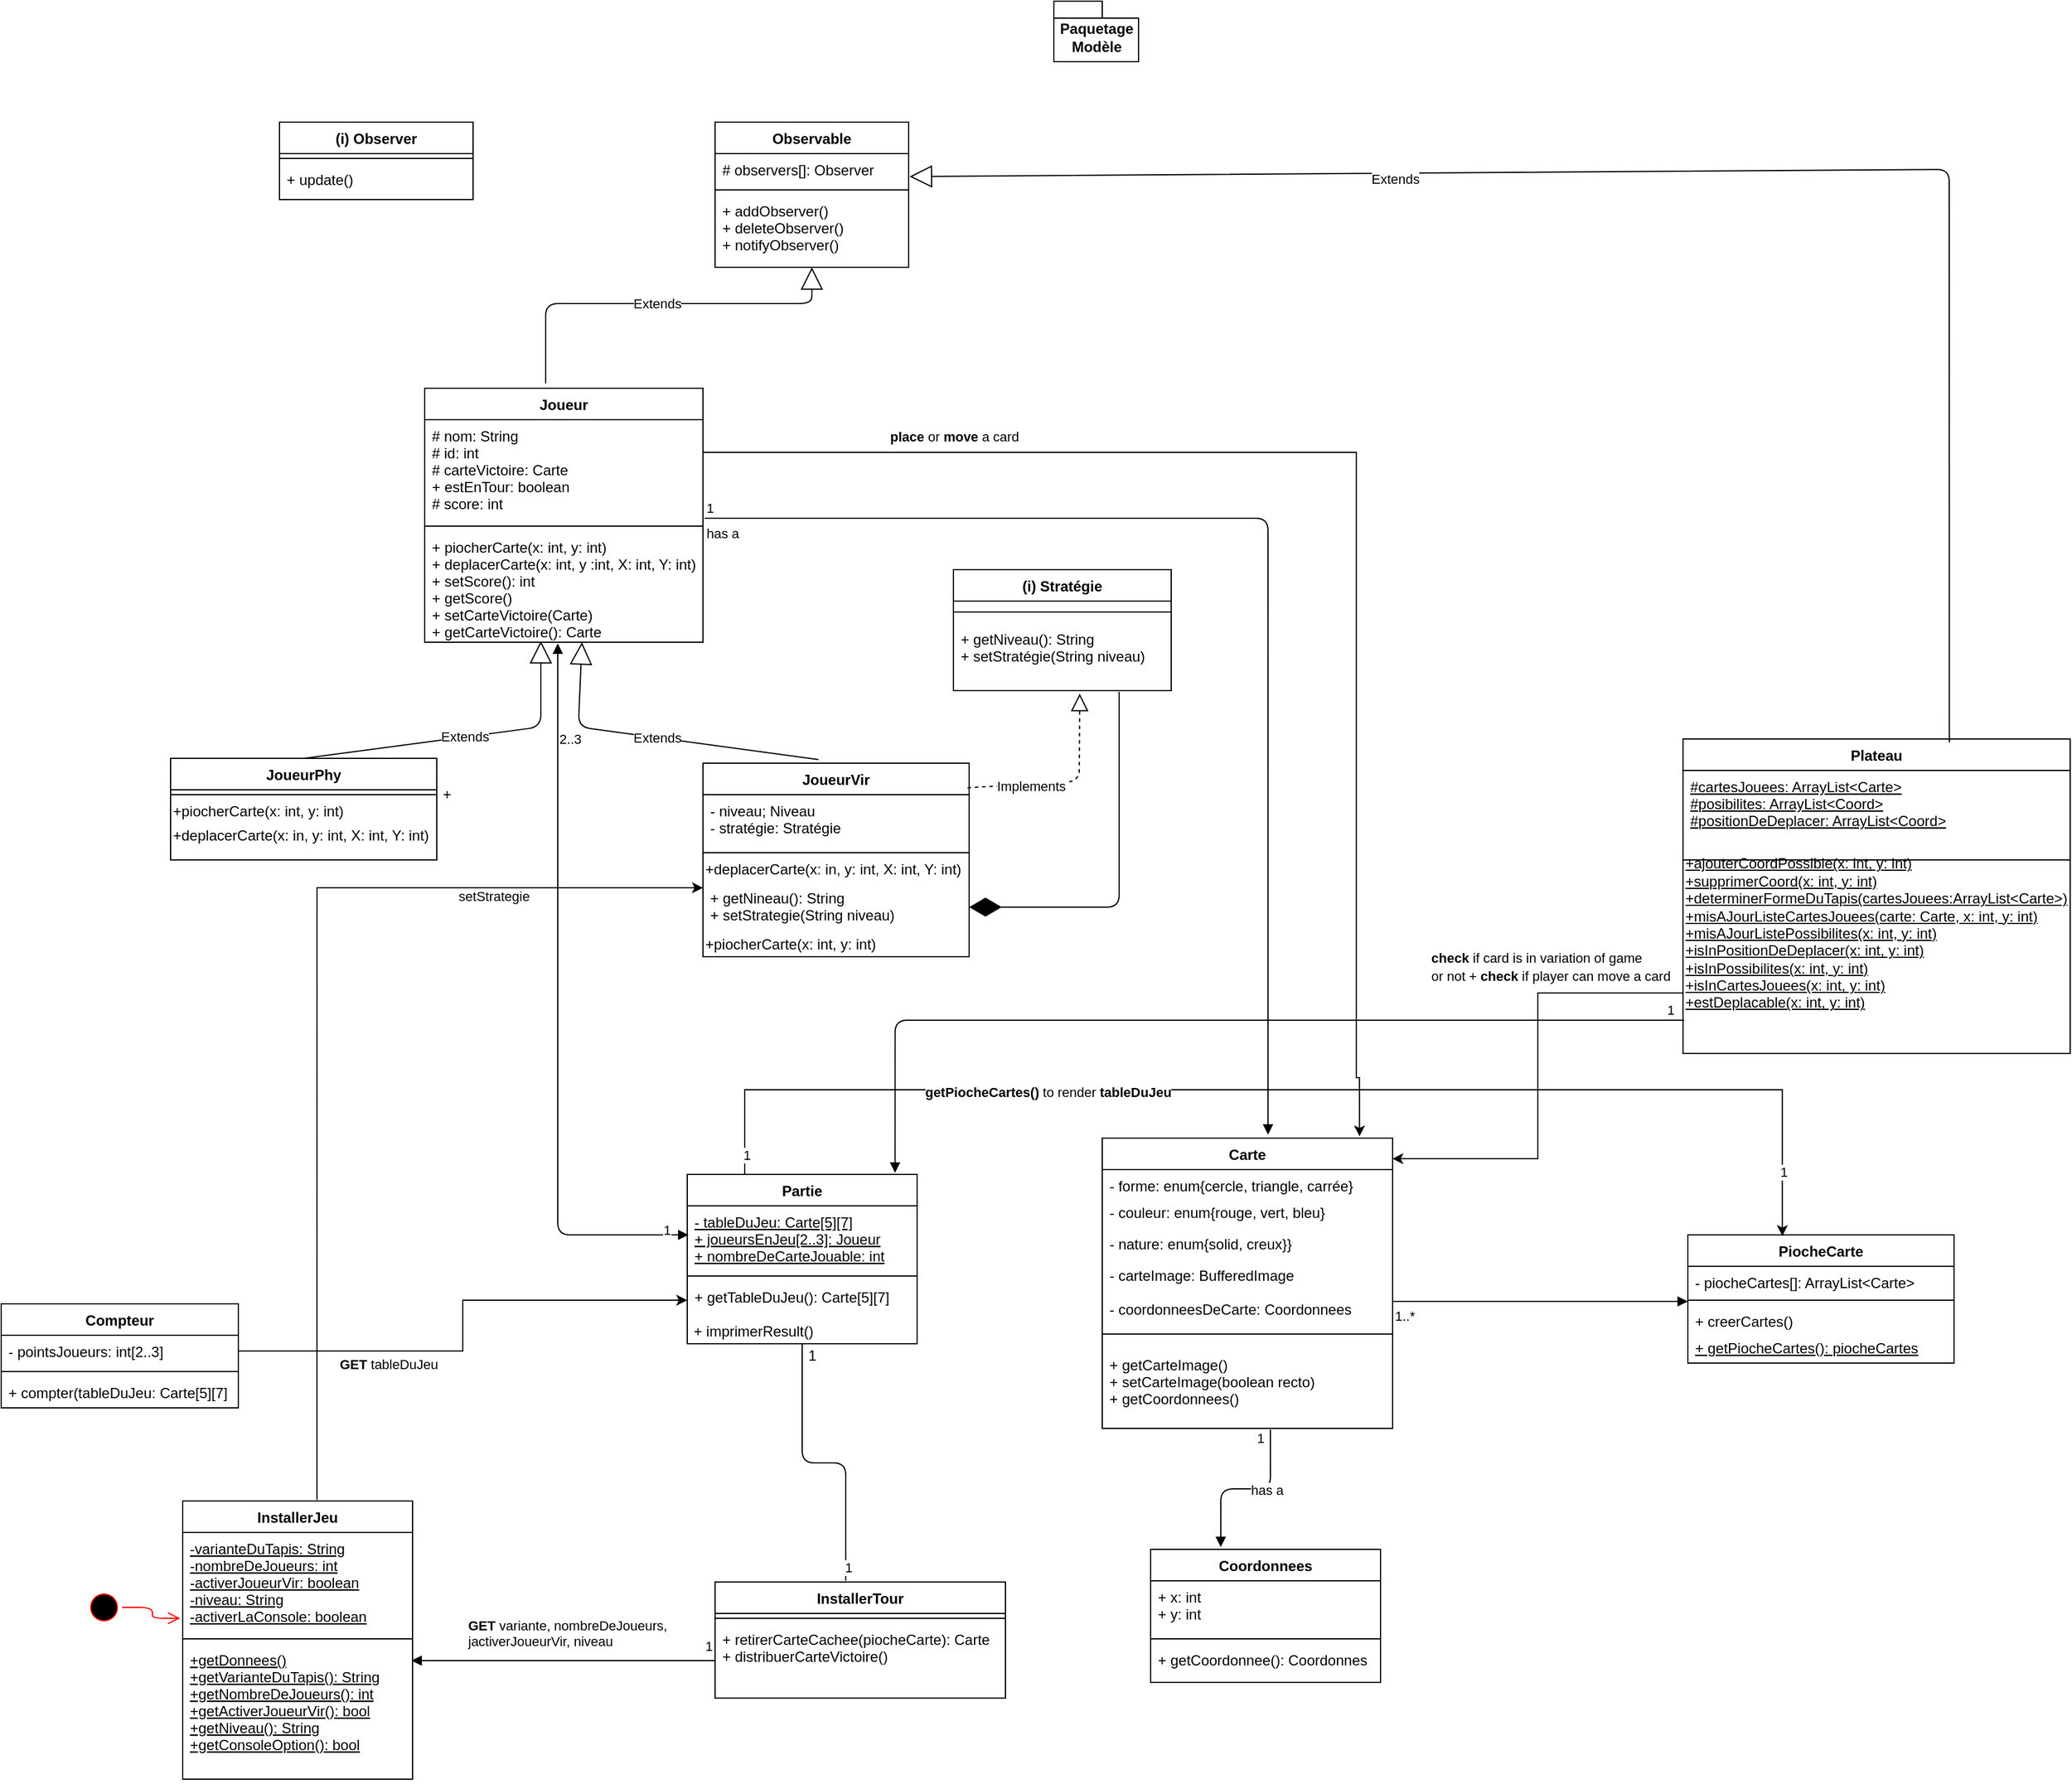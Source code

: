 <mxfile version="14.2.4" type="github">
  <diagram id="C5RBs43oDa-KdzZeNtuy" name="Page-1">
    <mxGraphModel dx="786" dy="1660" grid="1" gridSize="10" guides="1" tooltips="1" connect="1" arrows="1" fold="1" page="1" pageScale="1" pageWidth="827" pageHeight="1169" math="0" shadow="0">
      <root>
        <mxCell id="WIyWlLk6GJQsqaUBKTNV-0" />
        <mxCell id="WIyWlLk6GJQsqaUBKTNV-1" parent="WIyWlLk6GJQsqaUBKTNV-0" />
        <mxCell id="AZChsYfxRMKOv2LDF5ls-53" value="(i) Observer" style="swimlane;fontStyle=1;align=center;verticalAlign=top;childLayout=stackLayout;horizontal=1;startSize=26;horizontalStack=0;resizeParent=1;resizeParentMax=0;resizeLast=0;collapsible=1;marginBottom=0;" parent="WIyWlLk6GJQsqaUBKTNV-1" vertex="1">
          <mxGeometry x="520" y="90" width="160" height="64" as="geometry" />
        </mxCell>
        <mxCell id="AZChsYfxRMKOv2LDF5ls-54" value="" style="line;strokeWidth=1;fillColor=none;align=left;verticalAlign=middle;spacingTop=-1;spacingLeft=3;spacingRight=3;rotatable=0;labelPosition=right;points=[];portConstraint=eastwest;" parent="AZChsYfxRMKOv2LDF5ls-53" vertex="1">
          <mxGeometry y="26" width="160" height="8" as="geometry" />
        </mxCell>
        <mxCell id="AZChsYfxRMKOv2LDF5ls-55" value="+ update()" style="text;strokeColor=none;fillColor=none;align=left;verticalAlign=top;spacingLeft=4;spacingRight=4;overflow=hidden;rotatable=0;points=[[0,0.5],[1,0.5]];portConstraint=eastwest;" parent="AZChsYfxRMKOv2LDF5ls-53" vertex="1">
          <mxGeometry y="34" width="160" height="30" as="geometry" />
        </mxCell>
        <mxCell id="AZChsYfxRMKOv2LDF5ls-56" value="Extends" style="endArrow=block;endSize=16;endFill=0;html=1;fontColor=#000000;exitX=0.5;exitY=0;exitDx=0;exitDy=0;" parent="WIyWlLk6GJQsqaUBKTNV-1" source="AZChsYfxRMKOv2LDF5ls-50" edge="1">
          <mxGeometry width="160" relative="1" as="geometry">
            <mxPoint x="740" y="620" as="sourcePoint" />
            <mxPoint x="736" y="519" as="targetPoint" />
            <Array as="points">
              <mxPoint x="736" y="590" />
            </Array>
          </mxGeometry>
        </mxCell>
        <mxCell id="AZChsYfxRMKOv2LDF5ls-57" value="Extends" style="endArrow=block;endSize=16;endFill=0;html=1;fontColor=#000000;exitX=0.434;exitY=-0.019;exitDx=0;exitDy=0;exitPerimeter=0;entryX=0.565;entryY=1;entryDx=0;entryDy=0;entryPerimeter=0;" parent="WIyWlLk6GJQsqaUBKTNV-1" source="CgIlNexyzQEodWSmVS5y-3" target="AZChsYfxRMKOv2LDF5ls-61" edge="1">
          <mxGeometry width="160" relative="1" as="geometry">
            <mxPoint x="953.28" y="620.8" as="sourcePoint" />
            <mxPoint x="740" y="540" as="targetPoint" />
            <Array as="points">
              <mxPoint x="767" y="590" />
            </Array>
          </mxGeometry>
        </mxCell>
        <mxCell id="AZChsYfxRMKOv2LDF5ls-58" value="Joueur" style="swimlane;fontStyle=1;align=center;verticalAlign=top;childLayout=stackLayout;horizontal=1;startSize=26;horizontalStack=0;resizeParent=1;resizeParentMax=0;resizeLast=0;collapsible=1;marginBottom=0;" parent="WIyWlLk6GJQsqaUBKTNV-1" vertex="1">
          <mxGeometry x="640" y="310" width="230" height="210" as="geometry" />
        </mxCell>
        <mxCell id="AZChsYfxRMKOv2LDF5ls-59" value="# nom: String&#xa;# id: int&#xa;# carteVictoire: Carte&#xa;+ estEnTour: boolean&#xa;# score: int" style="text;strokeColor=none;fillColor=none;align=left;verticalAlign=top;spacingLeft=4;spacingRight=4;overflow=hidden;rotatable=0;points=[[0,0.5],[1,0.5]];portConstraint=eastwest;" parent="AZChsYfxRMKOv2LDF5ls-58" vertex="1">
          <mxGeometry y="26" width="230" height="84" as="geometry" />
        </mxCell>
        <mxCell id="AZChsYfxRMKOv2LDF5ls-60" value="" style="line;strokeWidth=1;fillColor=none;align=left;verticalAlign=middle;spacingTop=-1;spacingLeft=3;spacingRight=3;rotatable=0;labelPosition=right;points=[];portConstraint=eastwest;" parent="AZChsYfxRMKOv2LDF5ls-58" vertex="1">
          <mxGeometry y="110" width="230" height="8" as="geometry" />
        </mxCell>
        <mxCell id="AZChsYfxRMKOv2LDF5ls-61" value="+ piocherCarte(x: int, y: int)&#xa;+ deplacerCarte(x: int, y :int, X: int, Y: int)&#xa;+ setScore(): int&#xa;+ getScore()&#xa;+ setCarteVictoire(Carte)&#xa;+ getCarteVictoire(): Carte" style="text;strokeColor=none;fillColor=none;align=left;verticalAlign=top;spacingLeft=4;spacingRight=4;overflow=hidden;rotatable=0;points=[[0,0.5],[1,0.5]];portConstraint=eastwest;" parent="AZChsYfxRMKOv2LDF5ls-58" vertex="1">
          <mxGeometry y="118" width="230" height="92" as="geometry" />
        </mxCell>
        <mxCell id="AZChsYfxRMKOv2LDF5ls-84" value="Paquetage&lt;br&gt;Modèle" style="shape=folder;fontStyle=1;spacingTop=10;tabWidth=40;tabHeight=14;tabPosition=left;html=1;fontColor=#000000;" parent="WIyWlLk6GJQsqaUBKTNV-1" vertex="1">
          <mxGeometry x="1160" y="-10" width="70" height="50" as="geometry" />
        </mxCell>
        <mxCell id="AZChsYfxRMKOv2LDF5ls-43" value="Observable" style="swimlane;fontStyle=1;align=center;verticalAlign=top;childLayout=stackLayout;horizontal=1;startSize=26;horizontalStack=0;resizeParent=1;resizeParentMax=0;resizeLast=0;collapsible=1;marginBottom=0;" parent="WIyWlLk6GJQsqaUBKTNV-1" vertex="1">
          <mxGeometry x="880" y="90" width="160" height="120" as="geometry" />
        </mxCell>
        <mxCell id="AZChsYfxRMKOv2LDF5ls-44" value="# observers[]: Observer" style="text;strokeColor=none;fillColor=none;align=left;verticalAlign=top;spacingLeft=4;spacingRight=4;overflow=hidden;rotatable=0;points=[[0,0.5],[1,0.5]];portConstraint=eastwest;" parent="AZChsYfxRMKOv2LDF5ls-43" vertex="1">
          <mxGeometry y="26" width="160" height="26" as="geometry" />
        </mxCell>
        <mxCell id="AZChsYfxRMKOv2LDF5ls-45" value="" style="line;strokeWidth=1;fillColor=none;align=left;verticalAlign=middle;spacingTop=-1;spacingLeft=3;spacingRight=3;rotatable=0;labelPosition=right;points=[];portConstraint=eastwest;" parent="AZChsYfxRMKOv2LDF5ls-43" vertex="1">
          <mxGeometry y="52" width="160" height="8" as="geometry" />
        </mxCell>
        <mxCell id="AZChsYfxRMKOv2LDF5ls-46" value="+ addObserver()&#xa;+ deleteObserver()&#xa;+ notifyObserver()" style="text;strokeColor=none;fillColor=none;align=left;verticalAlign=top;spacingLeft=4;spacingRight=4;overflow=hidden;rotatable=0;points=[[0,0.5],[1,0.5]];portConstraint=eastwest;" parent="AZChsYfxRMKOv2LDF5ls-43" vertex="1">
          <mxGeometry y="60" width="160" height="60" as="geometry" />
        </mxCell>
        <mxCell id="AZChsYfxRMKOv2LDF5ls-76" value="Carte" style="swimlane;fontStyle=1;align=center;verticalAlign=top;childLayout=stackLayout;horizontal=1;startSize=26;horizontalStack=0;resizeParent=1;resizeLast=0;collapsible=1;marginBottom=0;rounded=0;shadow=0;strokeWidth=1;" parent="WIyWlLk6GJQsqaUBKTNV-1" vertex="1">
          <mxGeometry x="1200" y="930" width="240" height="240" as="geometry">
            <mxRectangle x="550" y="140" width="160" height="26" as="alternateBounds" />
          </mxGeometry>
        </mxCell>
        <mxCell id="AZChsYfxRMKOv2LDF5ls-77" value="- forme: enum{cercle, triangle, carrée}&#xa;" style="text;align=left;verticalAlign=top;spacingLeft=4;spacingRight=4;overflow=hidden;rotatable=0;points=[[0,0.5],[1,0.5]];portConstraint=eastwest;" parent="AZChsYfxRMKOv2LDF5ls-76" vertex="1">
          <mxGeometry y="26" width="240" height="22" as="geometry" />
        </mxCell>
        <mxCell id="AZChsYfxRMKOv2LDF5ls-78" value="- couleur: enum{rouge, vert, bleu}" style="text;align=left;verticalAlign=top;spacingLeft=4;spacingRight=4;overflow=hidden;rotatable=0;points=[[0,0.5],[1,0.5]];portConstraint=eastwest;rounded=0;shadow=0;html=0;" parent="AZChsYfxRMKOv2LDF5ls-76" vertex="1">
          <mxGeometry y="48" width="240" height="26" as="geometry" />
        </mxCell>
        <mxCell id="AZChsYfxRMKOv2LDF5ls-79" value="- nature: enum{solid, creux}}&#xa;&#xa;&#xa;- recto: boolean" style="text;align=left;verticalAlign=top;spacingLeft=4;spacingRight=4;overflow=hidden;rotatable=0;points=[[0,0.5],[1,0.5]];portConstraint=eastwest;rounded=0;shadow=0;html=0;" parent="AZChsYfxRMKOv2LDF5ls-76" vertex="1">
          <mxGeometry y="74" width="240" height="26" as="geometry" />
        </mxCell>
        <mxCell id="AZChsYfxRMKOv2LDF5ls-80" value="- carteImage: BufferedImage&#xa;&#xa;- coordonneesDeCarte: Coordonnees" style="text;align=left;verticalAlign=top;spacingLeft=4;spacingRight=4;overflow=hidden;rotatable=0;points=[[0,0.5],[1,0.5]];portConstraint=eastwest;rounded=0;shadow=0;html=0;" parent="AZChsYfxRMKOv2LDF5ls-76" vertex="1">
          <mxGeometry y="100" width="240" height="50" as="geometry" />
        </mxCell>
        <mxCell id="AZChsYfxRMKOv2LDF5ls-81" value="" style="line;html=1;strokeWidth=1;align=left;verticalAlign=middle;spacingTop=-1;spacingLeft=3;spacingRight=3;rotatable=0;labelPosition=right;points=[];portConstraint=eastwest;" parent="AZChsYfxRMKOv2LDF5ls-76" vertex="1">
          <mxGeometry y="150" width="240" height="24" as="geometry" />
        </mxCell>
        <mxCell id="AZChsYfxRMKOv2LDF5ls-82" value="+ getCarteImage()&#xa;+ setCarteImage(boolean recto)&#xa;+ getCoordonnees()" style="text;align=left;verticalAlign=top;spacingLeft=4;spacingRight=4;overflow=hidden;rotatable=0;points=[[0,0.5],[1,0.5]];portConstraint=eastwest;" parent="AZChsYfxRMKOv2LDF5ls-76" vertex="1">
          <mxGeometry y="174" width="240" height="66" as="geometry" />
        </mxCell>
        <mxCell id="CgIlNexyzQEodWSmVS5y-3" value="JoueurVir" style="swimlane;fontStyle=1;align=center;verticalAlign=top;childLayout=stackLayout;horizontal=1;startSize=26;horizontalStack=0;resizeParent=1;resizeParentMax=0;resizeLast=0;collapsible=1;marginBottom=0;" parent="WIyWlLk6GJQsqaUBKTNV-1" vertex="1">
          <mxGeometry x="870" y="620" width="220" height="160" as="geometry" />
        </mxCell>
        <mxCell id="CgIlNexyzQEodWSmVS5y-4" value="- niveau; Niveau&#xa;- stratégie: Stratégie " style="text;strokeColor=none;fillColor=none;align=left;verticalAlign=top;spacingLeft=4;spacingRight=4;overflow=hidden;rotatable=0;points=[[0,0.5],[1,0.5]];portConstraint=eastwest;" parent="CgIlNexyzQEodWSmVS5y-3" vertex="1">
          <mxGeometry y="26" width="220" height="44" as="geometry" />
        </mxCell>
        <mxCell id="CgIlNexyzQEodWSmVS5y-5" value="" style="line;strokeWidth=1;fillColor=none;align=left;verticalAlign=middle;spacingTop=-1;spacingLeft=3;spacingRight=3;rotatable=0;labelPosition=right;points=[];portConstraint=eastwest;" parent="CgIlNexyzQEodWSmVS5y-3" vertex="1">
          <mxGeometry y="70" width="220" height="8" as="geometry" />
        </mxCell>
        <mxCell id="3T4ve6-s2PS5q8-MBMN1-2" value="&lt;div align=&quot;left&quot;&gt;+deplacerCarte(x: in, y: int, X: int, Y: int)&lt;/div&gt;" style="text;html=1;strokeColor=none;fillColor=none;align=left;verticalAlign=middle;whiteSpace=wrap;rounded=0;" vertex="1" parent="CgIlNexyzQEodWSmVS5y-3">
          <mxGeometry y="78" width="220" height="20" as="geometry" />
        </mxCell>
        <mxCell id="CgIlNexyzQEodWSmVS5y-6" value="+ getNineau(): String&#xa;+ setStrategie(String niveau)" style="text;strokeColor=none;fillColor=none;align=left;verticalAlign=top;spacingLeft=4;spacingRight=4;overflow=hidden;rotatable=0;points=[[0,0.5],[1,0.5]];portConstraint=eastwest;" parent="CgIlNexyzQEodWSmVS5y-3" vertex="1">
          <mxGeometry y="98" width="220" height="42" as="geometry" />
        </mxCell>
        <mxCell id="3T4ve6-s2PS5q8-MBMN1-3" value="&lt;div align=&quot;left&quot;&gt;+piocherCarte(x: int, y: int)&lt;/div&gt;" style="text;html=1;align=left;verticalAlign=middle;resizable=0;points=[];autosize=1;" vertex="1" parent="CgIlNexyzQEodWSmVS5y-3">
          <mxGeometry y="140" width="220" height="20" as="geometry" />
        </mxCell>
        <mxCell id="AZChsYfxRMKOv2LDF5ls-50" value="JoueurPhy" style="swimlane;fontStyle=1;align=center;verticalAlign=top;childLayout=stackLayout;horizontal=1;startSize=26;horizontalStack=0;resizeParent=1;resizeLast=0;collapsible=1;marginBottom=0;rounded=0;shadow=0;strokeWidth=1;" parent="WIyWlLk6GJQsqaUBKTNV-1" vertex="1">
          <mxGeometry x="430" y="616" width="220" height="84" as="geometry">
            <mxRectangle x="130" y="380" width="160" height="26" as="alternateBounds" />
          </mxGeometry>
        </mxCell>
        <mxCell id="AZChsYfxRMKOv2LDF5ls-51" value="+" style="line;html=1;strokeWidth=1;align=left;verticalAlign=middle;spacingTop=-1;spacingLeft=3;spacingRight=3;rotatable=0;labelPosition=right;points=[];portConstraint=eastwest;" parent="AZChsYfxRMKOv2LDF5ls-50" vertex="1">
          <mxGeometry y="26" width="220" height="8" as="geometry" />
        </mxCell>
        <mxCell id="3T4ve6-s2PS5q8-MBMN1-0" value="&lt;div align=&quot;left&quot;&gt;+piocherCarte(x: int, y: int)&lt;/div&gt;" style="text;html=1;align=left;verticalAlign=middle;resizable=0;points=[];autosize=1;" vertex="1" parent="AZChsYfxRMKOv2LDF5ls-50">
          <mxGeometry y="34" width="220" height="20" as="geometry" />
        </mxCell>
        <mxCell id="3T4ve6-s2PS5q8-MBMN1-1" value="&lt;div align=&quot;left&quot;&gt;+deplacerCarte(x: in, y: int, X: int, Y: int)&lt;/div&gt;" style="text;html=1;strokeColor=none;fillColor=none;align=left;verticalAlign=middle;whiteSpace=wrap;rounded=0;" vertex="1" parent="AZChsYfxRMKOv2LDF5ls-50">
          <mxGeometry y="54" width="220" height="20" as="geometry" />
        </mxCell>
        <mxCell id="CgIlNexyzQEodWSmVS5y-8" value="PiocheCarte" style="swimlane;fontStyle=1;align=center;verticalAlign=top;childLayout=stackLayout;horizontal=1;startSize=26;horizontalStack=0;resizeParent=1;resizeParentMax=0;resizeLast=0;collapsible=1;marginBottom=0;" parent="WIyWlLk6GJQsqaUBKTNV-1" vertex="1">
          <mxGeometry x="1684" y="1010" width="220" height="106" as="geometry" />
        </mxCell>
        <mxCell id="CgIlNexyzQEodWSmVS5y-9" value="- piocheCartes[]: ArrayList&lt;Carte&gt;" style="text;strokeColor=none;fillColor=none;align=left;verticalAlign=top;spacingLeft=4;spacingRight=4;overflow=hidden;rotatable=0;points=[[0,0.5],[1,0.5]];portConstraint=eastwest;" parent="CgIlNexyzQEodWSmVS5y-8" vertex="1">
          <mxGeometry y="26" width="220" height="24" as="geometry" />
        </mxCell>
        <mxCell id="CgIlNexyzQEodWSmVS5y-10" value="" style="line;strokeWidth=1;fillColor=none;align=left;verticalAlign=middle;spacingTop=-1;spacingLeft=3;spacingRight=3;rotatable=0;labelPosition=right;points=[];portConstraint=eastwest;" parent="CgIlNexyzQEodWSmVS5y-8" vertex="1">
          <mxGeometry y="50" width="220" height="8" as="geometry" />
        </mxCell>
        <mxCell id="CgIlNexyzQEodWSmVS5y-11" value="+ creerCartes()" style="text;strokeColor=none;fillColor=none;align=left;verticalAlign=top;spacingLeft=4;spacingRight=4;overflow=hidden;rotatable=0;points=[[0,0.5],[1,0.5]];portConstraint=eastwest;" parent="CgIlNexyzQEodWSmVS5y-8" vertex="1">
          <mxGeometry y="58" width="220" height="22" as="geometry" />
        </mxCell>
        <mxCell id="FaVEyX-Qavl0ARQqvnFb-6" value="+ getPiocheCartes(): piocheCartes" style="text;strokeColor=none;fillColor=none;align=left;verticalAlign=top;spacingLeft=4;spacingRight=4;overflow=hidden;rotatable=0;points=[[0,0.5],[1,0.5]];portConstraint=eastwest;fontStyle=4" parent="CgIlNexyzQEodWSmVS5y-8" vertex="1">
          <mxGeometry y="80" width="220" height="26" as="geometry" />
        </mxCell>
        <mxCell id="AZChsYfxRMKOv2LDF5ls-86" value="Partie" style="swimlane;fontStyle=1;align=center;verticalAlign=top;childLayout=stackLayout;horizontal=1;startSize=26;horizontalStack=0;resizeParent=1;resizeParentMax=0;resizeLast=0;collapsible=1;marginBottom=0;" parent="WIyWlLk6GJQsqaUBKTNV-1" vertex="1">
          <mxGeometry x="857" y="960" width="190" height="140" as="geometry" />
        </mxCell>
        <mxCell id="AZChsYfxRMKOv2LDF5ls-87" value="- tableDuJeu: Carte[5][7]&#xa;+ joueursEnJeu[2..3]: Joueur&#xa;+ nombreDeCarteJouable: int" style="text;strokeColor=none;fillColor=none;align=left;verticalAlign=top;spacingLeft=4;spacingRight=4;overflow=hidden;rotatable=0;points=[[0,0.5],[1,0.5]];portConstraint=eastwest;fontStyle=4" parent="AZChsYfxRMKOv2LDF5ls-86" vertex="1">
          <mxGeometry y="26" width="190" height="54" as="geometry" />
        </mxCell>
        <mxCell id="AZChsYfxRMKOv2LDF5ls-88" value="" style="line;strokeWidth=1;fillColor=none;align=left;verticalAlign=middle;spacingTop=-1;spacingLeft=3;spacingRight=3;rotatable=0;labelPosition=right;points=[];portConstraint=eastwest;" parent="AZChsYfxRMKOv2LDF5ls-86" vertex="1">
          <mxGeometry y="80" width="190" height="8" as="geometry" />
        </mxCell>
        <mxCell id="AZChsYfxRMKOv2LDF5ls-89" value="+ getTableDuJeu(): Carte[5][7]&#xa;&#xa;" style="text;strokeColor=none;fillColor=none;align=left;verticalAlign=top;spacingLeft=4;spacingRight=4;overflow=hidden;rotatable=0;points=[[0,0.5],[1,0.5]];portConstraint=eastwest;fontStyle=0" parent="AZChsYfxRMKOv2LDF5ls-86" vertex="1">
          <mxGeometry y="88" width="190" height="32" as="geometry" />
        </mxCell>
        <mxCell id="tGIOz6FQJw7UIVOpJ9jD-20" value="&lt;span&gt;&amp;nbsp;+ imprimerResult()&lt;/span&gt;" style="text;html=1;strokeColor=none;fillColor=none;align=left;verticalAlign=middle;whiteSpace=wrap;rounded=0;fontColor=#000000;" parent="AZChsYfxRMKOv2LDF5ls-86" vertex="1">
          <mxGeometry y="120" width="190" height="20" as="geometry" />
        </mxCell>
        <mxCell id="igoX3mTZMC02YSDTXu9f-4" value="Plateau" style="swimlane;fontStyle=1;align=center;verticalAlign=top;childLayout=stackLayout;horizontal=1;startSize=26;horizontalStack=0;resizeParent=1;resizeParentMax=0;resizeLast=0;collapsible=1;marginBottom=0;" parent="WIyWlLk6GJQsqaUBKTNV-1" vertex="1">
          <mxGeometry x="1680" y="600" width="320" height="260" as="geometry" />
        </mxCell>
        <mxCell id="igoX3mTZMC02YSDTXu9f-5" value="#cartesJouees: ArrayList&lt;Carte&gt;&#xa;#posibilites: ArrayList&lt;Coord&gt;&#xa;#positionDeDeplacer: ArrayList&lt;Coord&gt;&#xa;&#xa;" style="text;strokeColor=none;fillColor=none;align=left;verticalAlign=top;spacingLeft=4;spacingRight=4;overflow=hidden;rotatable=0;points=[[0,0.5],[1,0.5]];portConstraint=eastwest;fontStyle=4" parent="igoX3mTZMC02YSDTXu9f-4" vertex="1">
          <mxGeometry y="26" width="320" height="64" as="geometry" />
        </mxCell>
        <mxCell id="igoX3mTZMC02YSDTXu9f-6" value="" style="line;strokeWidth=1;fillColor=none;align=left;verticalAlign=middle;spacingTop=-1;spacingLeft=3;spacingRight=3;rotatable=0;labelPosition=right;points=[];portConstraint=eastwest;" parent="igoX3mTZMC02YSDTXu9f-4" vertex="1">
          <mxGeometry y="90" width="320" height="20" as="geometry" />
        </mxCell>
        <mxCell id="tGIOz6FQJw7UIVOpJ9jD-7" value="&lt;span&gt;&lt;u&gt;+ajouterCoordPossible(x: int, y: int)&lt;br&gt;+supprimerCoord(x: int, y: int)&lt;br&gt;+determinerFormeDuTapis(cartesJouees:ArrayList&amp;lt;Carte&amp;gt;)&lt;br&gt;+misAJourListeCartesJouees(carte: Carte, x: int, y: int)&lt;br&gt;+misAJourListePossibilites(x: int, y: int)&lt;br&gt;+isInPositionDeDeplacer(x: int, y: int)&lt;br&gt;+isInPossibilites(x: int, y: int)&lt;br&gt;+isInCartesJouees(x: int, y: int)&lt;br&gt;+estDeplacable(x: int, y: int)&lt;br&gt;&lt;br&gt;&lt;br&gt;&lt;/u&gt;&lt;/span&gt;" style="text;html=1;strokeColor=none;fillColor=none;align=left;verticalAlign=middle;whiteSpace=wrap;rounded=0;fontColor=#000000;" parent="igoX3mTZMC02YSDTXu9f-4" vertex="1">
          <mxGeometry y="110" width="320" height="130" as="geometry" />
        </mxCell>
        <mxCell id="VmG8qLl98MklvTg3K0jE-0" value="&lt;div align=&quot;left&quot;&gt;&lt;br&gt;&lt;/div&gt;" style="text;html=1;align=left;verticalAlign=middle;resizable=0;points=[];autosize=1;" parent="igoX3mTZMC02YSDTXu9f-4" vertex="1">
          <mxGeometry y="240" width="320" height="20" as="geometry" />
        </mxCell>
        <mxCell id="aD3awK1kSIjJJPl5XEb5-0" value="" style="endArrow=block;endFill=1;html=1;edgeStyle=orthogonalEdgeStyle;align=left;verticalAlign=top;" parent="WIyWlLk6GJQsqaUBKTNV-1" source="AZChsYfxRMKOv2LDF5ls-76" target="CgIlNexyzQEodWSmVS5y-8" edge="1">
          <mxGeometry x="-1" relative="1" as="geometry">
            <mxPoint x="1380" y="1100" as="sourcePoint" />
            <mxPoint x="1560" y="1074" as="targetPoint" />
            <Array as="points">
              <mxPoint x="1540" y="1065" />
              <mxPoint x="1540" y="1065" />
            </Array>
          </mxGeometry>
        </mxCell>
        <mxCell id="aD3awK1kSIjJJPl5XEb5-1" value="1..*" style="edgeLabel;resizable=0;html=1;align=left;verticalAlign=bottom;" parent="aD3awK1kSIjJJPl5XEb5-0" connectable="0" vertex="1">
          <mxGeometry x="-1" relative="1" as="geometry">
            <mxPoint y="20" as="offset" />
          </mxGeometry>
        </mxCell>
        <mxCell id="aD3awK1kSIjJJPl5XEb5-6" value="" style="endArrow=block;endFill=1;html=1;edgeStyle=orthogonalEdgeStyle;align=left;verticalAlign=top;entryX=0.904;entryY=-0.01;entryDx=0;entryDy=0;entryPerimeter=0;exitX=0.003;exitY=0.942;exitDx=0;exitDy=0;exitPerimeter=0;" parent="WIyWlLk6GJQsqaUBKTNV-1" source="tGIOz6FQJw7UIVOpJ9jD-7" target="AZChsYfxRMKOv2LDF5ls-86" edge="1">
          <mxGeometry x="-1" relative="1" as="geometry">
            <mxPoint x="1610" y="818" as="sourcePoint" />
            <mxPoint x="1090" y="860" as="targetPoint" />
          </mxGeometry>
        </mxCell>
        <mxCell id="aD3awK1kSIjJJPl5XEb5-7" value="1" style="edgeLabel;resizable=0;html=1;align=left;verticalAlign=bottom;" parent="aD3awK1kSIjJJPl5XEb5-6" connectable="0" vertex="1">
          <mxGeometry x="-1" relative="1" as="geometry">
            <mxPoint x="-16.12" y="-0.06" as="offset" />
          </mxGeometry>
        </mxCell>
        <mxCell id="gqr33XGORAb8K-6qKqLH-7" value="Extends" style="endArrow=block;endSize=16;endFill=0;html=1;fontColor=#000000;exitX=0.688;exitY=0.011;exitDx=0;exitDy=0;exitPerimeter=0;entryX=1.005;entryY=0.731;entryDx=0;entryDy=0;entryPerimeter=0;" parent="WIyWlLk6GJQsqaUBKTNV-1" source="igoX3mTZMC02YSDTXu9f-4" target="AZChsYfxRMKOv2LDF5ls-44" edge="1">
          <mxGeometry x="0.398" y="5" width="160" relative="1" as="geometry">
            <mxPoint x="1730" y="630" as="sourcePoint" />
            <mxPoint x="1040" y="135" as="targetPoint" />
            <Array as="points">
              <mxPoint x="1900" y="129" />
            </Array>
            <mxPoint as="offset" />
          </mxGeometry>
        </mxCell>
        <mxCell id="gqr33XGORAb8K-6qKqLH-33" value="(i) Stratégie" style="swimlane;fontStyle=1;align=center;verticalAlign=top;childLayout=stackLayout;horizontal=1;startSize=26;horizontalStack=0;resizeParent=1;resizeParentMax=0;resizeLast=0;collapsible=1;marginBottom=0;" parent="WIyWlLk6GJQsqaUBKTNV-1" vertex="1">
          <mxGeometry x="1077" y="460" width="180" height="100" as="geometry" />
        </mxCell>
        <mxCell id="gqr33XGORAb8K-6qKqLH-35" value="" style="line;strokeWidth=1;fillColor=none;align=left;verticalAlign=middle;spacingTop=-1;spacingLeft=3;spacingRight=3;rotatable=0;labelPosition=right;points=[];portConstraint=eastwest;" parent="gqr33XGORAb8K-6qKqLH-33" vertex="1">
          <mxGeometry y="26" width="180" height="18" as="geometry" />
        </mxCell>
        <mxCell id="gqr33XGORAb8K-6qKqLH-36" value="+ getNiveau(): String&#xa;+ setStratégie(String niveau)&#xa;" style="text;strokeColor=none;fillColor=none;align=left;verticalAlign=top;spacingLeft=4;spacingRight=4;overflow=hidden;rotatable=0;points=[[0,0.5],[1,0.5]];portConstraint=eastwest;" parent="gqr33XGORAb8K-6qKqLH-33" vertex="1">
          <mxGeometry y="44" width="180" height="56" as="geometry" />
        </mxCell>
        <mxCell id="gqr33XGORAb8K-6qKqLH-38" value="" style="endArrow=block;dashed=1;endFill=0;endSize=12;html=1;strokeColor=#000000;entryX=0.58;entryY=1.045;entryDx=0;entryDy=0;entryPerimeter=0;exitX=0.994;exitY=0.127;exitDx=0;exitDy=0;exitPerimeter=0;" parent="WIyWlLk6GJQsqaUBKTNV-1" source="CgIlNexyzQEodWSmVS5y-3" target="gqr33XGORAb8K-6qKqLH-36" edge="1">
          <mxGeometry width="160" relative="1" as="geometry">
            <mxPoint x="1031" y="660" as="sourcePoint" />
            <mxPoint x="1213" y="570" as="targetPoint" />
            <Array as="points">
              <mxPoint x="1181" y="635" />
            </Array>
          </mxGeometry>
        </mxCell>
        <mxCell id="gqr33XGORAb8K-6qKqLH-39" value="Implements" style="edgeLabel;html=1;align=center;verticalAlign=middle;resizable=0;points=[];" parent="gqr33XGORAb8K-6qKqLH-38" vertex="1" connectable="0">
          <mxGeometry x="-0.368" y="-1" relative="1" as="geometry">
            <mxPoint as="offset" />
          </mxGeometry>
        </mxCell>
        <mxCell id="iEywshFtVMu5hu7bD4Ei-18" value="has a" style="endArrow=block;endFill=1;html=1;edgeStyle=orthogonalEdgeStyle;align=left;verticalAlign=top;entryX=0.571;entryY=-0.012;entryDx=0;entryDy=0;entryPerimeter=0;exitX=1.006;exitY=0.97;exitDx=0;exitDy=0;exitPerimeter=0;" parent="WIyWlLk6GJQsqaUBKTNV-1" source="AZChsYfxRMKOv2LDF5ls-59" target="AZChsYfxRMKOv2LDF5ls-76" edge="1">
          <mxGeometry x="-1" relative="1" as="geometry">
            <mxPoint x="1040" y="430" as="sourcePoint" />
            <mxPoint x="1200" y="430" as="targetPoint" />
          </mxGeometry>
        </mxCell>
        <mxCell id="iEywshFtVMu5hu7bD4Ei-19" value="1" style="edgeLabel;resizable=0;html=1;align=left;verticalAlign=bottom;" parent="iEywshFtVMu5hu7bD4Ei-18" connectable="0" vertex="1">
          <mxGeometry x="-1" relative="1" as="geometry" />
        </mxCell>
        <mxCell id="AZChsYfxRMKOv2LDF5ls-47" value="Extends" style="endArrow=block;endSize=16;endFill=0;html=1;fontColor=#000000;entryX=0.5;entryY=1;entryDx=0;entryDy=0;" parent="WIyWlLk6GJQsqaUBKTNV-1" target="AZChsYfxRMKOv2LDF5ls-43" edge="1">
          <mxGeometry width="160" relative="1" as="geometry">
            <mxPoint x="740" y="306" as="sourcePoint" />
            <mxPoint x="960" y="180" as="targetPoint" />
            <Array as="points">
              <mxPoint x="740" y="240" />
              <mxPoint x="960" y="240" />
            </Array>
          </mxGeometry>
        </mxCell>
        <mxCell id="bqyyisiv0flGUabC3i87-1" value="" style="endArrow=block;startArrow=block;endFill=1;startFill=1;html=1;" parent="WIyWlLk6GJQsqaUBKTNV-1" edge="1">
          <mxGeometry width="160" relative="1" as="geometry">
            <mxPoint x="750" y="521" as="sourcePoint" />
            <mxPoint x="858" y="1010" as="targetPoint" />
            <Array as="points">
              <mxPoint x="750" y="1010" />
            </Array>
          </mxGeometry>
        </mxCell>
        <mxCell id="bqyyisiv0flGUabC3i87-2" value="2..3" style="edgeLabel;html=1;align=center;verticalAlign=middle;resizable=0;points=[];" parent="bqyyisiv0flGUabC3i87-1" vertex="1" connectable="0">
          <mxGeometry x="-0.769" y="3" relative="1" as="geometry">
            <mxPoint x="7" y="9.59" as="offset" />
          </mxGeometry>
        </mxCell>
        <mxCell id="tGIOz6FQJw7UIVOpJ9jD-48" value="1" style="edgeLabel;html=1;align=center;verticalAlign=middle;resizable=0;points=[];fontColor=#000000;" parent="bqyyisiv0flGUabC3i87-1" vertex="1" connectable="0">
          <mxGeometry x="0.939" y="4" relative="1" as="geometry">
            <mxPoint as="offset" />
          </mxGeometry>
        </mxCell>
        <mxCell id="BIrdSrzYWU6WojADChS9-0" value="Coordonnees" style="swimlane;fontStyle=1;align=center;verticalAlign=top;childLayout=stackLayout;horizontal=1;startSize=26;horizontalStack=0;resizeParent=1;resizeParentMax=0;resizeLast=0;collapsible=1;marginBottom=0;" parent="WIyWlLk6GJQsqaUBKTNV-1" vertex="1">
          <mxGeometry x="1240" y="1270" width="190" height="110" as="geometry" />
        </mxCell>
        <mxCell id="BIrdSrzYWU6WojADChS9-1" value="+ x: int&#xa;+ y: int" style="text;strokeColor=none;fillColor=none;align=left;verticalAlign=top;spacingLeft=4;spacingRight=4;overflow=hidden;rotatable=0;points=[[0,0.5],[1,0.5]];portConstraint=eastwest;" parent="BIrdSrzYWU6WojADChS9-0" vertex="1">
          <mxGeometry y="26" width="190" height="44" as="geometry" />
        </mxCell>
        <mxCell id="BIrdSrzYWU6WojADChS9-2" value="" style="line;strokeWidth=1;fillColor=none;align=left;verticalAlign=middle;spacingTop=-1;spacingLeft=3;spacingRight=3;rotatable=0;labelPosition=right;points=[];portConstraint=eastwest;" parent="BIrdSrzYWU6WojADChS9-0" vertex="1">
          <mxGeometry y="70" width="190" height="8" as="geometry" />
        </mxCell>
        <mxCell id="BIrdSrzYWU6WojADChS9-3" value="+ getCoordonnee(): Coordonnes" style="text;strokeColor=none;fillColor=none;align=left;verticalAlign=top;spacingLeft=4;spacingRight=4;overflow=hidden;rotatable=0;points=[[0,0.5],[1,0.5]];portConstraint=eastwest;" parent="BIrdSrzYWU6WojADChS9-0" vertex="1">
          <mxGeometry y="78" width="190" height="32" as="geometry" />
        </mxCell>
        <mxCell id="BIrdSrzYWU6WojADChS9-8" value="has a" style="endArrow=block;endFill=1;html=1;edgeStyle=orthogonalEdgeStyle;align=left;verticalAlign=top;entryX=0.305;entryY=-0.017;entryDx=0;entryDy=0;entryPerimeter=0;exitX=0.579;exitY=1.015;exitDx=0;exitDy=0;exitPerimeter=0;" parent="WIyWlLk6GJQsqaUBKTNV-1" source="AZChsYfxRMKOv2LDF5ls-82" target="BIrdSrzYWU6WojADChS9-0" edge="1">
          <mxGeometry x="-0.473" y="-18" relative="1" as="geometry">
            <mxPoint x="1316.16" y="1164.748" as="sourcePoint" />
            <mxPoint x="1190" y="990" as="targetPoint" />
            <mxPoint as="offset" />
          </mxGeometry>
        </mxCell>
        <mxCell id="BIrdSrzYWU6WojADChS9-9" value="1" style="edgeLabel;resizable=0;html=1;align=left;verticalAlign=bottom;" parent="BIrdSrzYWU6WojADChS9-8" connectable="0" vertex="1">
          <mxGeometry x="-1" relative="1" as="geometry">
            <mxPoint x="-13" y="16" as="offset" />
          </mxGeometry>
        </mxCell>
        <mxCell id="tGIOz6FQJw7UIVOpJ9jD-12" value="InstallerTour" style="swimlane;fontStyle=1;align=center;verticalAlign=top;childLayout=stackLayout;horizontal=1;startSize=26;horizontalStack=0;resizeParent=1;resizeParentMax=0;resizeLast=0;collapsible=1;marginBottom=0;fontColor=#000000;fillColor=none;" parent="WIyWlLk6GJQsqaUBKTNV-1" vertex="1">
          <mxGeometry x="880" y="1297" width="240" height="96" as="geometry" />
        </mxCell>
        <mxCell id="tGIOz6FQJw7UIVOpJ9jD-14" value="" style="line;strokeWidth=1;fillColor=none;align=left;verticalAlign=middle;spacingTop=-1;spacingLeft=3;spacingRight=3;rotatable=0;labelPosition=right;points=[];portConstraint=eastwest;" parent="tGIOz6FQJw7UIVOpJ9jD-12" vertex="1">
          <mxGeometry y="26" width="240" height="8" as="geometry" />
        </mxCell>
        <mxCell id="tGIOz6FQJw7UIVOpJ9jD-15" value="+ retirerCarteCachee(piocheCarte): Carte&#xa;+ distribuerCarteVictoire()" style="text;strokeColor=none;fillColor=none;align=left;verticalAlign=top;spacingLeft=4;spacingRight=4;overflow=hidden;rotatable=0;points=[[0,0.5],[1,0.5]];portConstraint=eastwest;" parent="tGIOz6FQJw7UIVOpJ9jD-12" vertex="1">
          <mxGeometry y="34" width="240" height="62" as="geometry" />
        </mxCell>
        <mxCell id="tGIOz6FQJw7UIVOpJ9jD-33" style="edgeStyle=orthogonalEdgeStyle;rounded=0;orthogonalLoop=1;jettySize=auto;html=1;fontColor=#000000;entryX=0;entryY=0.119;entryDx=0;entryDy=0;entryPerimeter=0;exitX=0.584;exitY=-0.004;exitDx=0;exitDy=0;exitPerimeter=0;" parent="WIyWlLk6GJQsqaUBKTNV-1" source="tGIOz6FQJw7UIVOpJ9jD-16" target="CgIlNexyzQEodWSmVS5y-6" edge="1">
          <mxGeometry relative="1" as="geometry">
            <mxPoint x="560" y="700" as="targetPoint" />
          </mxGeometry>
        </mxCell>
        <mxCell id="tGIOz6FQJw7UIVOpJ9jD-34" value="setStrategie" style="edgeLabel;html=1;align=center;verticalAlign=middle;resizable=0;points=[];fontColor=#000000;" parent="tGIOz6FQJw7UIVOpJ9jD-33" vertex="1" connectable="0">
          <mxGeometry x="0.509" y="-3" relative="1" as="geometry">
            <mxPoint x="29" y="4" as="offset" />
          </mxGeometry>
        </mxCell>
        <mxCell id="tGIOz6FQJw7UIVOpJ9jD-16" value="InstallerJeu" style="swimlane;fontStyle=1;align=center;verticalAlign=top;childLayout=stackLayout;horizontal=1;startSize=26;horizontalStack=0;resizeParent=1;resizeParentMax=0;resizeLast=0;collapsible=1;marginBottom=0;fontColor=#000000;fillColor=none;" parent="WIyWlLk6GJQsqaUBKTNV-1" vertex="1">
          <mxGeometry x="440" y="1230" width="190" height="230" as="geometry" />
        </mxCell>
        <mxCell id="tGIOz6FQJw7UIVOpJ9jD-17" value="-varianteDuTapis: String&#xa;-nombreDeJoueurs: int&#xa;-activerJoueurVir: boolean&#xa;-niveau: String&#xa;-activerLaConsole: boolean" style="text;strokeColor=none;fillColor=none;align=left;verticalAlign=top;spacingLeft=4;spacingRight=4;overflow=hidden;rotatable=0;points=[[0,0.5],[1,0.5]];portConstraint=eastwest;fontStyle=4" parent="tGIOz6FQJw7UIVOpJ9jD-16" vertex="1">
          <mxGeometry y="26" width="190" height="84" as="geometry" />
        </mxCell>
        <mxCell id="tGIOz6FQJw7UIVOpJ9jD-18" value="" style="line;strokeWidth=1;fillColor=none;align=left;verticalAlign=middle;spacingTop=-1;spacingLeft=3;spacingRight=3;rotatable=0;labelPosition=right;points=[];portConstraint=eastwest;" parent="tGIOz6FQJw7UIVOpJ9jD-16" vertex="1">
          <mxGeometry y="110" width="190" height="8" as="geometry" />
        </mxCell>
        <mxCell id="tGIOz6FQJw7UIVOpJ9jD-19" value="+getDonnees()&#xa;+getVarianteDuTapis(): String&#xa;+getNombreDeJoueurs(): int&#xa;+getActiverJoueurVir(): bool&#xa;+getNiveau(): String&#xa;+getConsoleOption(): bool" style="text;strokeColor=none;fillColor=none;align=left;verticalAlign=top;spacingLeft=4;spacingRight=4;overflow=hidden;rotatable=0;points=[[0,0.5],[1,0.5]];portConstraint=eastwest;fontStyle=4" parent="tGIOz6FQJw7UIVOpJ9jD-16" vertex="1">
          <mxGeometry y="118" width="190" height="112" as="geometry" />
        </mxCell>
        <mxCell id="tGIOz6FQJw7UIVOpJ9jD-22" value="" style="ellipse;html=1;shape=startState;fillColor=#000000;strokeColor=#ff0000;fontColor=#000000;" parent="WIyWlLk6GJQsqaUBKTNV-1" vertex="1">
          <mxGeometry x="360" y="1303" width="30" height="30" as="geometry" />
        </mxCell>
        <mxCell id="tGIOz6FQJw7UIVOpJ9jD-23" value="" style="edgeStyle=orthogonalEdgeStyle;html=1;verticalAlign=bottom;endArrow=open;endSize=8;strokeColor=#ff0000;fontColor=#000000;entryX=-0.011;entryY=0.845;entryDx=0;entryDy=0;entryPerimeter=0;" parent="WIyWlLk6GJQsqaUBKTNV-1" source="tGIOz6FQJw7UIVOpJ9jD-22" target="tGIOz6FQJw7UIVOpJ9jD-17" edge="1">
          <mxGeometry relative="1" as="geometry">
            <mxPoint x="470" y="1318" as="targetPoint" />
          </mxGeometry>
        </mxCell>
        <mxCell id="tGIOz6FQJw7UIVOpJ9jD-24" value="&lt;b&gt;GET&lt;/b&gt;&amp;nbsp;variante, nombreDeJoueurs,&amp;nbsp;&lt;br&gt;jactiverJoueurVir, niveau" style="endArrow=block;endFill=1;html=1;edgeStyle=orthogonalEdgeStyle;align=left;verticalAlign=top;fontColor=#000000;entryX=0.995;entryY=0.125;entryDx=0;entryDy=0;entryPerimeter=0;exitX=0;exitY=0.5;exitDx=0;exitDy=0;" parent="WIyWlLk6GJQsqaUBKTNV-1" source="tGIOz6FQJw7UIVOpJ9jD-15" target="tGIOz6FQJw7UIVOpJ9jD-19" edge="1">
          <mxGeometry x="0.645" y="-42" relative="1" as="geometry">
            <mxPoint x="880" y="1570" as="sourcePoint" />
            <mxPoint x="850" y="1450" as="targetPoint" />
            <mxPoint as="offset" />
          </mxGeometry>
        </mxCell>
        <mxCell id="tGIOz6FQJw7UIVOpJ9jD-25" value="1" style="edgeLabel;resizable=0;html=1;align=left;verticalAlign=bottom;" parent="tGIOz6FQJw7UIVOpJ9jD-24" connectable="0" vertex="1">
          <mxGeometry x="-1" relative="1" as="geometry">
            <mxPoint x="-10" y="-4" as="offset" />
          </mxGeometry>
        </mxCell>
        <mxCell id="tGIOz6FQJw7UIVOpJ9jD-28" value="" style="endArrow=none;html=1;edgeStyle=orthogonalEdgeStyle;fontColor=#000000;exitX=0.5;exitY=1;exitDx=0;exitDy=0;entryX=0.45;entryY=-0.01;entryDx=0;entryDy=0;entryPerimeter=0;" parent="WIyWlLk6GJQsqaUBKTNV-1" source="tGIOz6FQJw7UIVOpJ9jD-20" target="tGIOz6FQJw7UIVOpJ9jD-12" edge="1">
          <mxGeometry relative="1" as="geometry">
            <mxPoint x="770" y="1230" as="sourcePoint" />
            <mxPoint x="930" y="1230" as="targetPoint" />
          </mxGeometry>
        </mxCell>
        <mxCell id="tGIOz6FQJw7UIVOpJ9jD-32" value="1" style="edgeLabel;html=1;align=center;verticalAlign=middle;resizable=0;points=[];fontColor=#000000;" parent="tGIOz6FQJw7UIVOpJ9jD-28" vertex="1" connectable="0">
          <mxGeometry x="0.905" y="2" relative="1" as="geometry">
            <mxPoint as="offset" />
          </mxGeometry>
        </mxCell>
        <mxCell id="tGIOz6FQJw7UIVOpJ9jD-31" value="1" style="text;html=1;align=center;verticalAlign=middle;resizable=0;points=[];autosize=1;fontColor=#000000;" parent="WIyWlLk6GJQsqaUBKTNV-1" vertex="1">
          <mxGeometry x="950" y="1100" width="20" height="20" as="geometry" />
        </mxCell>
        <mxCell id="tGIOz6FQJw7UIVOpJ9jD-39" value="Compteur" style="swimlane;fontStyle=1;align=center;verticalAlign=top;childLayout=stackLayout;horizontal=1;startSize=26;horizontalStack=0;resizeParent=1;resizeParentMax=0;resizeLast=0;collapsible=1;marginBottom=0;fillColor=none;fontColor=#000000;" parent="WIyWlLk6GJQsqaUBKTNV-1" vertex="1">
          <mxGeometry x="290" y="1067" width="196" height="86" as="geometry" />
        </mxCell>
        <mxCell id="tGIOz6FQJw7UIVOpJ9jD-40" value="- pointsJoueurs: int[2..3]" style="text;strokeColor=none;fillColor=none;align=left;verticalAlign=top;spacingLeft=4;spacingRight=4;overflow=hidden;rotatable=0;points=[[0,0.5],[1,0.5]];portConstraint=eastwest;" parent="tGIOz6FQJw7UIVOpJ9jD-39" vertex="1">
          <mxGeometry y="26" width="196" height="26" as="geometry" />
        </mxCell>
        <mxCell id="tGIOz6FQJw7UIVOpJ9jD-41" value="" style="line;strokeWidth=1;fillColor=none;align=left;verticalAlign=middle;spacingTop=-1;spacingLeft=3;spacingRight=3;rotatable=0;labelPosition=right;points=[];portConstraint=eastwest;" parent="tGIOz6FQJw7UIVOpJ9jD-39" vertex="1">
          <mxGeometry y="52" width="196" height="8" as="geometry" />
        </mxCell>
        <mxCell id="tGIOz6FQJw7UIVOpJ9jD-42" value="+ compter(tableDuJeu: Carte[5][7]" style="text;strokeColor=none;fillColor=none;align=left;verticalAlign=top;spacingLeft=4;spacingRight=4;overflow=hidden;rotatable=0;points=[[0,0.5],[1,0.5]];portConstraint=eastwest;" parent="tGIOz6FQJw7UIVOpJ9jD-39" vertex="1">
          <mxGeometry y="60" width="196" height="26" as="geometry" />
        </mxCell>
        <mxCell id="tGIOz6FQJw7UIVOpJ9jD-44" style="edgeStyle=orthogonalEdgeStyle;rounded=0;orthogonalLoop=1;jettySize=auto;html=1;fontColor=#000000;exitX=1;exitY=0.321;exitDx=0;exitDy=0;exitPerimeter=0;entryX=0.886;entryY=-0.006;entryDx=0;entryDy=0;entryPerimeter=0;" parent="WIyWlLk6GJQsqaUBKTNV-1" source="AZChsYfxRMKOv2LDF5ls-59" target="AZChsYfxRMKOv2LDF5ls-76" edge="1">
          <mxGeometry relative="1" as="geometry">
            <mxPoint x="1500" y="880" as="targetPoint" />
            <Array as="points">
              <mxPoint x="1410" y="363" />
              <mxPoint x="1410" y="880" />
              <mxPoint x="1413" y="880" />
            </Array>
          </mxGeometry>
        </mxCell>
        <mxCell id="tGIOz6FQJw7UIVOpJ9jD-45" value="&lt;b&gt;place&lt;/b&gt; or &lt;b&gt;move &lt;/b&gt;a card&amp;nbsp;" style="edgeLabel;html=1;align=center;verticalAlign=middle;resizable=0;points=[];fontColor=#000000;" parent="tGIOz6FQJw7UIVOpJ9jD-44" vertex="1" connectable="0">
          <mxGeometry x="-0.894" relative="1" as="geometry">
            <mxPoint x="149.86" y="-12.97" as="offset" />
          </mxGeometry>
        </mxCell>
        <mxCell id="tGIOz6FQJw7UIVOpJ9jD-46" style="edgeStyle=orthogonalEdgeStyle;rounded=0;orthogonalLoop=1;jettySize=auto;html=1;entryX=0;entryY=0.5;entryDx=0;entryDy=0;fontColor=#000000;" parent="WIyWlLk6GJQsqaUBKTNV-1" source="tGIOz6FQJw7UIVOpJ9jD-40" target="AZChsYfxRMKOv2LDF5ls-89" edge="1">
          <mxGeometry relative="1" as="geometry" />
        </mxCell>
        <mxCell id="tGIOz6FQJw7UIVOpJ9jD-47" value="&lt;b&gt;GET&lt;/b&gt; tableDuJeu" style="edgeLabel;html=1;align=center;verticalAlign=middle;resizable=0;points=[];fontColor=#000000;" parent="tGIOz6FQJw7UIVOpJ9jD-46" vertex="1" connectable="0">
          <mxGeometry x="-0.458" y="-2" relative="1" as="geometry">
            <mxPoint x="12" y="9" as="offset" />
          </mxGeometry>
        </mxCell>
        <mxCell id="tGIOz6FQJw7UIVOpJ9jD-52" style="edgeStyle=orthogonalEdgeStyle;rounded=0;orthogonalLoop=1;jettySize=auto;html=1;entryX=0.355;entryY=0.009;entryDx=0;entryDy=0;entryPerimeter=0;fontColor=#000000;exitX=0.25;exitY=0;exitDx=0;exitDy=0;" parent="WIyWlLk6GJQsqaUBKTNV-1" source="AZChsYfxRMKOv2LDF5ls-86" target="CgIlNexyzQEodWSmVS5y-8" edge="1">
          <mxGeometry relative="1" as="geometry">
            <Array as="points">
              <mxPoint x="905" y="890" />
              <mxPoint x="1762" y="890" />
            </Array>
          </mxGeometry>
        </mxCell>
        <mxCell id="tGIOz6FQJw7UIVOpJ9jD-53" value="1" style="edgeLabel;html=1;align=center;verticalAlign=middle;resizable=0;points=[];fontColor=#000000;" parent="tGIOz6FQJw7UIVOpJ9jD-52" vertex="1" connectable="0">
          <mxGeometry x="-0.969" relative="1" as="geometry">
            <mxPoint x="1" as="offset" />
          </mxGeometry>
        </mxCell>
        <mxCell id="tGIOz6FQJw7UIVOpJ9jD-54" value="1" style="edgeLabel;html=1;align=center;verticalAlign=middle;resizable=0;points=[];fontColor=#000000;" parent="tGIOz6FQJw7UIVOpJ9jD-52" vertex="1" connectable="0">
          <mxGeometry x="0.899" y="1" relative="1" as="geometry">
            <mxPoint as="offset" />
          </mxGeometry>
        </mxCell>
        <mxCell id="tGIOz6FQJw7UIVOpJ9jD-55" value="&lt;b&gt;getPiocheCartes()&lt;/b&gt; to render &lt;b&gt;tableDuJeu&lt;/b&gt;" style="edgeLabel;html=1;align=center;verticalAlign=middle;resizable=0;points=[];fontColor=#000000;" parent="tGIOz6FQJw7UIVOpJ9jD-52" vertex="1" connectable="0">
          <mxGeometry x="-0.391" y="-2" relative="1" as="geometry">
            <mxPoint x="1" as="offset" />
          </mxGeometry>
        </mxCell>
        <mxCell id="tGIOz6FQJw7UIVOpJ9jD-56" value="" style="endArrow=diamondThin;endFill=1;endSize=24;html=1;fontColor=#000000;exitX=0.761;exitY=1.018;exitDx=0;exitDy=0;exitPerimeter=0;edgeStyle=orthogonalEdgeStyle;entryX=1;entryY=0.5;entryDx=0;entryDy=0;" parent="WIyWlLk6GJQsqaUBKTNV-1" source="gqr33XGORAb8K-6qKqLH-36" target="CgIlNexyzQEodWSmVS5y-6" edge="1">
          <mxGeometry width="160" relative="1" as="geometry">
            <mxPoint x="1100" y="700" as="sourcePoint" />
            <mxPoint x="1230" y="710" as="targetPoint" />
          </mxGeometry>
        </mxCell>
        <mxCell id="tGIOz6FQJw7UIVOpJ9jD-63" value="&lt;span style=&quot;font-size: 11px ; background-color: rgb(255 , 255 , 255)&quot;&gt;&lt;b&gt;check&lt;/b&gt; if card is in variation of game &lt;br&gt;or not + &lt;b&gt;check&lt;/b&gt; if player can move a card&lt;/span&gt;" style="text;html=1;strokeColor=none;fillColor=none;align=left;verticalAlign=middle;whiteSpace=wrap;rounded=0;fontColor=#000000;" parent="WIyWlLk6GJQsqaUBKTNV-1" vertex="1">
          <mxGeometry x="1470" y="760" width="200" height="55" as="geometry" />
        </mxCell>
        <mxCell id="tGIOz6FQJw7UIVOpJ9jD-72" style="edgeStyle=orthogonalEdgeStyle;rounded=0;orthogonalLoop=1;jettySize=auto;html=1;entryX=0.999;entryY=0.071;entryDx=0;entryDy=0;entryPerimeter=0;fontColor=#000000;" parent="WIyWlLk6GJQsqaUBKTNV-1" source="tGIOz6FQJw7UIVOpJ9jD-7" target="AZChsYfxRMKOv2LDF5ls-76" edge="1">
          <mxGeometry relative="1" as="geometry">
            <Array as="points">
              <mxPoint x="1560" y="810" />
              <mxPoint x="1560" y="947" />
            </Array>
          </mxGeometry>
        </mxCell>
      </root>
    </mxGraphModel>
  </diagram>
</mxfile>
